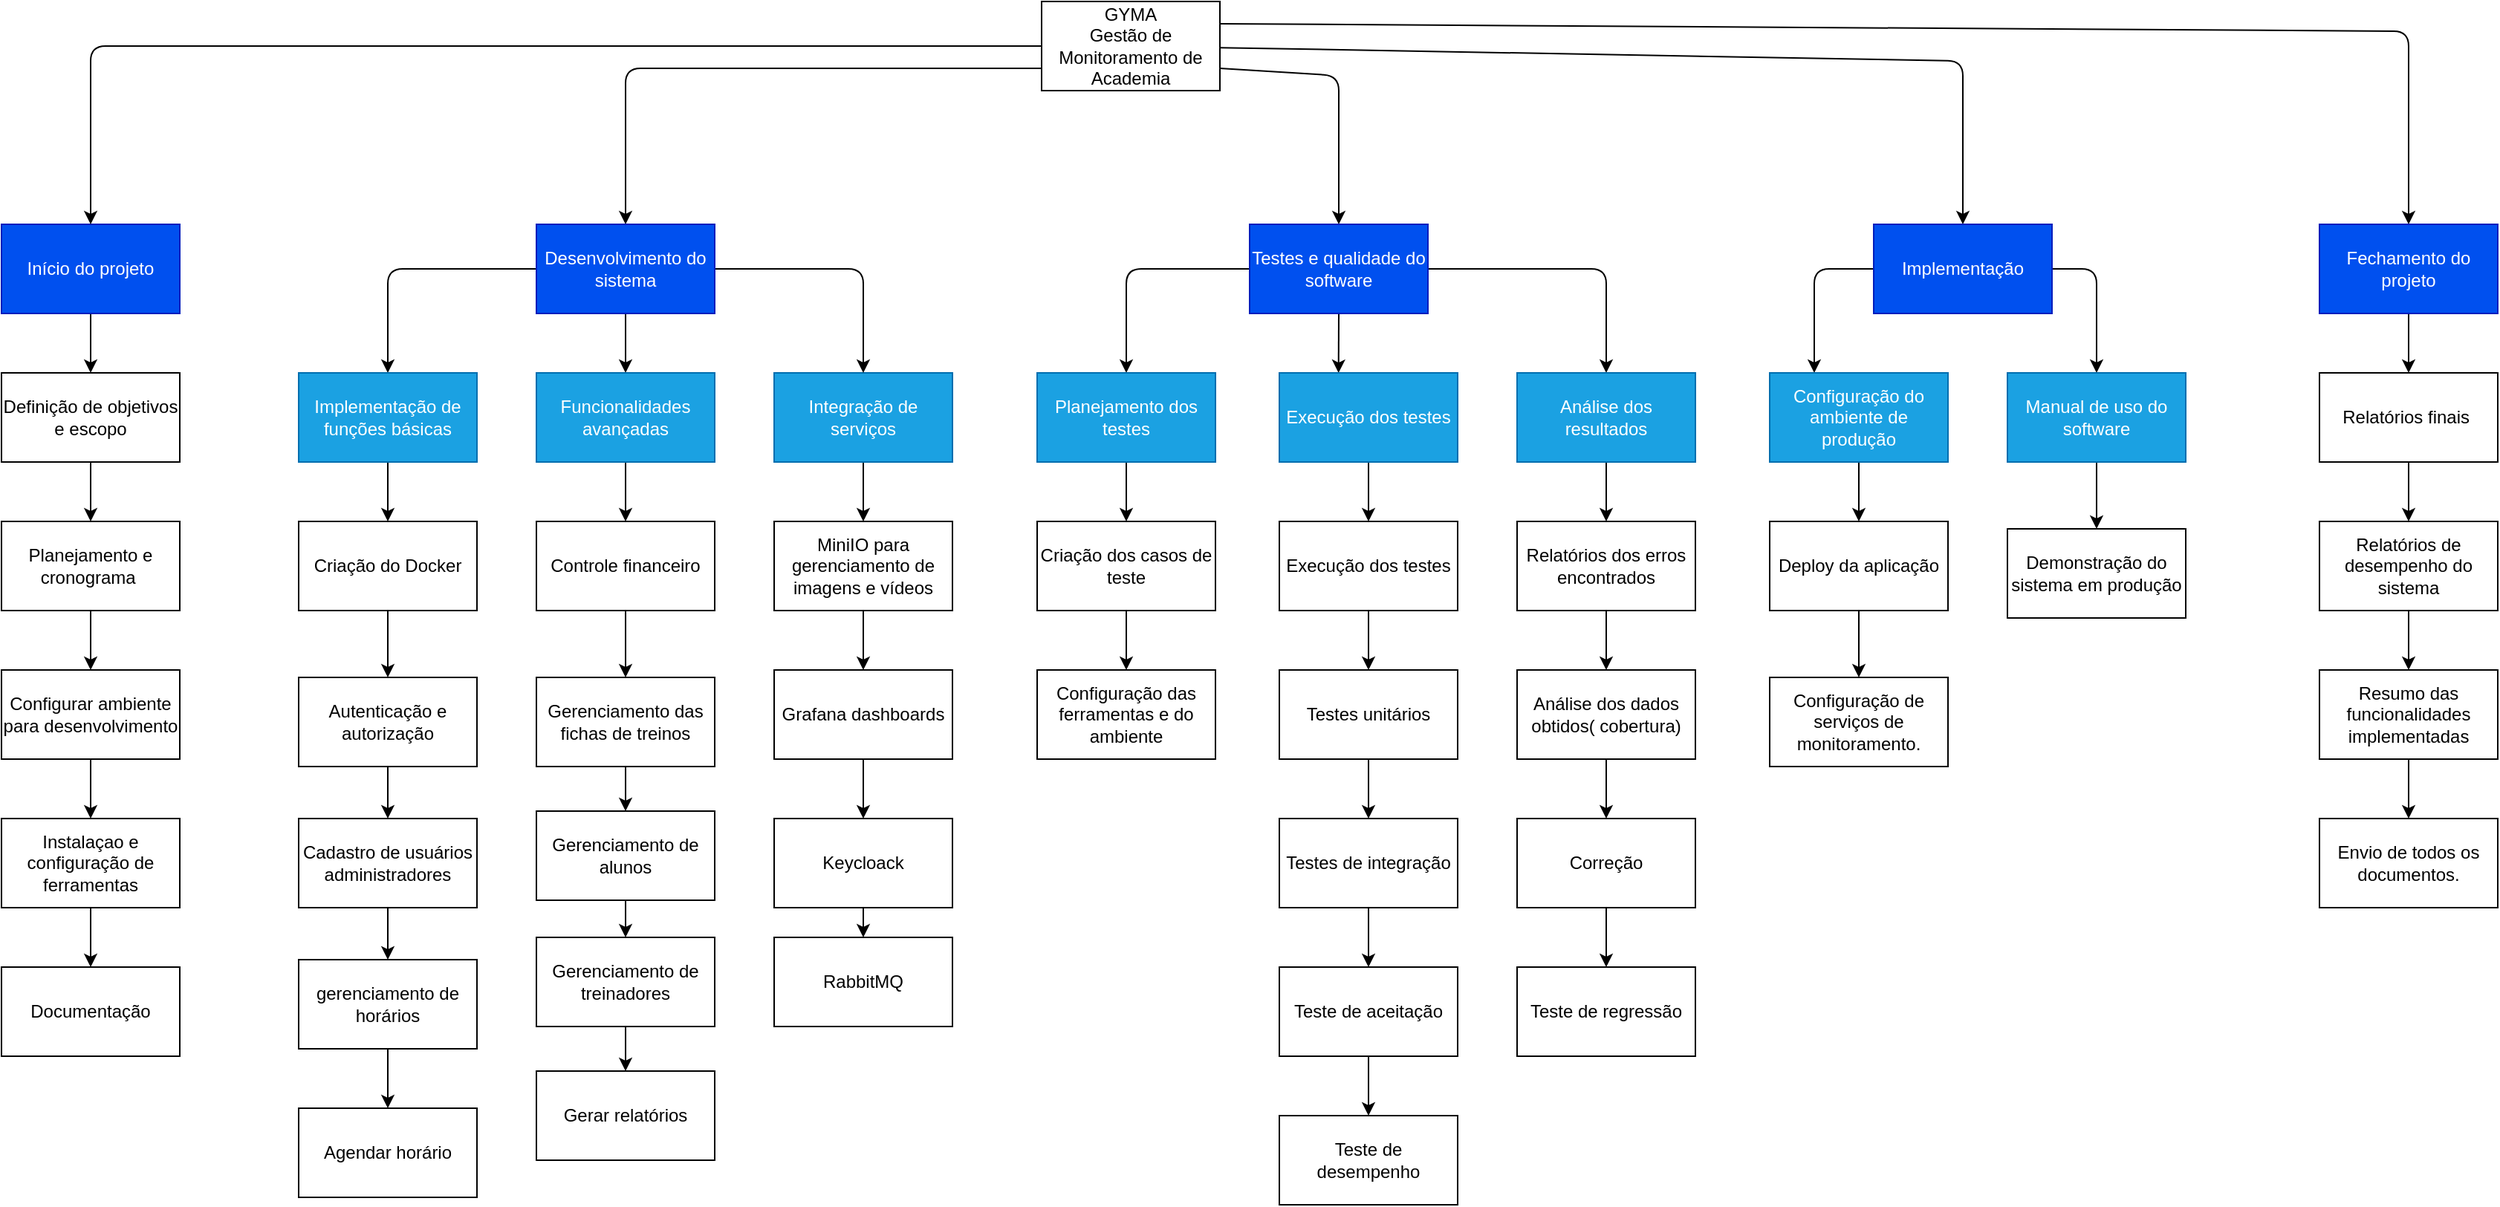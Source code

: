 <mxfile>
    <diagram id="mTvIu0aEOnvK5as7_uoK" name="Page-1">
        <mxGraphModel dx="1053" dy="584" grid="1" gridSize="10" guides="1" tooltips="1" connect="1" arrows="1" fold="1" page="1" pageScale="1" pageWidth="827" pageHeight="1169" math="0" shadow="0">
            <root>
                <mxCell id="0"/>
                <mxCell id="1" parent="0"/>
                <mxCell id="62" style="edgeStyle=none;html=1;entryX=0.5;entryY=0;entryDx=0;entryDy=0;" parent="1" source="2" target="19" edge="1">
                    <mxGeometry relative="1" as="geometry"/>
                </mxCell>
                <mxCell id="2" value="Início do projeto" style="rounded=0;whiteSpace=wrap;html=1;fillColor=#0050ef;fontColor=#ffffff;strokeColor=#001DBC;" parent="1" vertex="1">
                    <mxGeometry x="10" y="260" width="120" height="60" as="geometry"/>
                </mxCell>
                <mxCell id="57" style="edgeStyle=none;html=1;entryX=0.5;entryY=0;entryDx=0;entryDy=0;" parent="1" source="3" target="2" edge="1">
                    <mxGeometry relative="1" as="geometry">
                        <Array as="points">
                            <mxPoint x="70" y="140"/>
                        </Array>
                    </mxGeometry>
                </mxCell>
                <mxCell id="58" style="edgeStyle=none;html=1;exitX=0;exitY=0.75;exitDx=0;exitDy=0;entryX=0.5;entryY=0;entryDx=0;entryDy=0;" parent="1" source="3" target="7" edge="1">
                    <mxGeometry relative="1" as="geometry">
                        <Array as="points">
                            <mxPoint x="430" y="155"/>
                        </Array>
                    </mxGeometry>
                </mxCell>
                <mxCell id="59" style="edgeStyle=none;html=1;entryX=0.5;entryY=0;entryDx=0;entryDy=0;exitX=1;exitY=0.25;exitDx=0;exitDy=0;" parent="1" source="3" target="52" edge="1">
                    <mxGeometry relative="1" as="geometry">
                        <Array as="points">
                            <mxPoint x="1630" y="130"/>
                        </Array>
                    </mxGeometry>
                </mxCell>
                <mxCell id="60" style="edgeStyle=none;html=1;entryX=0.5;entryY=0;entryDx=0;entryDy=0;" parent="1" source="3" target="45" edge="1">
                    <mxGeometry relative="1" as="geometry">
                        <Array as="points">
                            <mxPoint x="1330" y="150"/>
                        </Array>
                    </mxGeometry>
                </mxCell>
                <mxCell id="61" style="edgeStyle=none;html=1;exitX=1;exitY=0.75;exitDx=0;exitDy=0;entryX=0.5;entryY=0;entryDx=0;entryDy=0;" parent="1" source="3" target="27" edge="1">
                    <mxGeometry relative="1" as="geometry">
                        <Array as="points">
                            <mxPoint x="910" y="160"/>
                        </Array>
                    </mxGeometry>
                </mxCell>
                <mxCell id="3" value="GYMA&lt;br&gt;Gestão de Monitoramento de Academia&lt;br&gt;" style="rounded=0;whiteSpace=wrap;html=1;" parent="1" vertex="1">
                    <mxGeometry x="710" y="110" width="120" height="60" as="geometry"/>
                </mxCell>
                <mxCell id="4" value="Agendar horário" style="rounded=0;whiteSpace=wrap;html=1;" parent="1" vertex="1">
                    <mxGeometry x="210" y="855" width="120" height="60" as="geometry"/>
                </mxCell>
                <mxCell id="5" value="Gerar relatórios" style="rounded=0;whiteSpace=wrap;html=1;" parent="1" vertex="1">
                    <mxGeometry x="370" y="830" width="120" height="60" as="geometry"/>
                </mxCell>
                <mxCell id="75" style="edgeStyle=none;html=1;exitX=0.5;exitY=1;exitDx=0;exitDy=0;" parent="1" source="6" target="23" edge="1">
                    <mxGeometry relative="1" as="geometry"/>
                </mxCell>
                <mxCell id="6" value="Integração de serviços" style="rounded=0;whiteSpace=wrap;html=1;fillColor=#1ba1e2;strokeColor=#006EAF;fontColor=#ffffff;" parent="1" vertex="1">
                    <mxGeometry x="530" y="360" width="120" height="60" as="geometry"/>
                </mxCell>
                <mxCell id="68" style="edgeStyle=none;html=1;entryX=0.5;entryY=0;entryDx=0;entryDy=0;" parent="1" source="7" target="13" edge="1">
                    <mxGeometry relative="1" as="geometry">
                        <Array as="points">
                            <mxPoint x="270" y="290"/>
                        </Array>
                    </mxGeometry>
                </mxCell>
                <mxCell id="69" style="edgeStyle=none;html=1;exitX=1;exitY=0.5;exitDx=0;exitDy=0;entryX=0.5;entryY=0;entryDx=0;entryDy=0;" parent="1" source="7" target="6" edge="1">
                    <mxGeometry relative="1" as="geometry">
                        <Array as="points">
                            <mxPoint x="590" y="290"/>
                        </Array>
                    </mxGeometry>
                </mxCell>
                <mxCell id="70" style="edgeStyle=none;html=1;exitX=0.5;exitY=1;exitDx=0;exitDy=0;entryX=0.5;entryY=0;entryDx=0;entryDy=0;" parent="1" source="7" target="20" edge="1">
                    <mxGeometry relative="1" as="geometry"/>
                </mxCell>
                <mxCell id="7" value="Desenvolvimento do sistema" style="rounded=0;whiteSpace=wrap;html=1;fillColor=#0050ef;fontColor=#ffffff;strokeColor=#001DBC;" parent="1" vertex="1">
                    <mxGeometry x="370" y="260" width="120" height="60" as="geometry"/>
                </mxCell>
                <mxCell id="74" style="edgeStyle=none;html=1;entryX=0.5;entryY=0;entryDx=0;entryDy=0;" parent="1" source="8" target="21" edge="1">
                    <mxGeometry relative="1" as="geometry"/>
                </mxCell>
                <mxCell id="8" value="Controle financeiro" style="rounded=0;whiteSpace=wrap;html=1;" parent="1" vertex="1">
                    <mxGeometry x="370" y="460" width="120" height="60" as="geometry"/>
                </mxCell>
                <mxCell id="78" style="edgeStyle=none;html=1;entryX=0.5;entryY=0;entryDx=0;entryDy=0;" parent="1" source="9" target="4" edge="1">
                    <mxGeometry relative="1" as="geometry"/>
                </mxCell>
                <mxCell id="9" value="gerenciamento de horários" style="rounded=0;whiteSpace=wrap;html=1;" parent="1" vertex="1">
                    <mxGeometry x="210" y="755" width="120" height="60" as="geometry"/>
                </mxCell>
                <mxCell id="81" style="edgeStyle=none;html=1;entryX=0.5;entryY=0;entryDx=0;entryDy=0;" parent="1" source="10" target="5" edge="1">
                    <mxGeometry relative="1" as="geometry"/>
                </mxCell>
                <mxCell id="10" value="Gerenciamento de treinadores" style="rounded=0;whiteSpace=wrap;html=1;" parent="1" vertex="1">
                    <mxGeometry x="370" y="740" width="120" height="60" as="geometry"/>
                </mxCell>
                <mxCell id="73" style="edgeStyle=none;html=1;entryX=0.5;entryY=0;entryDx=0;entryDy=0;" parent="1" source="11" target="12" edge="1">
                    <mxGeometry relative="1" as="geometry"/>
                </mxCell>
                <mxCell id="11" value="Autenticação e autorização" style="rounded=0;whiteSpace=wrap;html=1;" parent="1" vertex="1">
                    <mxGeometry x="210" y="565" width="120" height="60" as="geometry"/>
                </mxCell>
                <mxCell id="77" style="edgeStyle=none;html=1;entryX=0.5;entryY=0;entryDx=0;entryDy=0;" parent="1" source="12" target="9" edge="1">
                    <mxGeometry relative="1" as="geometry"/>
                </mxCell>
                <mxCell id="12" value="Cadastro de usuários&lt;br&gt;administradores" style="rounded=0;whiteSpace=wrap;html=1;" parent="1" vertex="1">
                    <mxGeometry x="210" y="660" width="120" height="60" as="geometry"/>
                </mxCell>
                <mxCell id="111" style="edgeStyle=none;html=1;" parent="1" source="13" target="15" edge="1">
                    <mxGeometry relative="1" as="geometry"/>
                </mxCell>
                <mxCell id="13" value="Implementação de funções básicas" style="rounded=0;whiteSpace=wrap;html=1;fillColor=#1ba1e2;strokeColor=#006EAF;fontColor=#ffffff;" parent="1" vertex="1">
                    <mxGeometry x="210" y="360" width="120" height="60" as="geometry"/>
                </mxCell>
                <mxCell id="112" style="edgeStyle=none;html=1;entryX=0.5;entryY=0;entryDx=0;entryDy=0;" parent="1" source="15" target="11" edge="1">
                    <mxGeometry relative="1" as="geometry"/>
                </mxCell>
                <mxCell id="15" value="Criação do Docker" style="rounded=0;whiteSpace=wrap;html=1;" parent="1" vertex="1">
                    <mxGeometry x="210" y="460" width="120" height="60" as="geometry"/>
                </mxCell>
                <mxCell id="113" style="edgeStyle=none;html=1;exitX=0.5;exitY=1;exitDx=0;exitDy=0;entryX=0.5;entryY=0;entryDx=0;entryDy=0;" parent="1" source="16" target="110" edge="1">
                    <mxGeometry relative="1" as="geometry"/>
                </mxCell>
                <mxCell id="16" value="Instalaçao e configuração de ferramentas" style="rounded=0;whiteSpace=wrap;html=1;" parent="1" vertex="1">
                    <mxGeometry x="10" y="660" width="120" height="60" as="geometry"/>
                </mxCell>
                <mxCell id="65" style="edgeStyle=none;html=1;entryX=0.5;entryY=0;entryDx=0;entryDy=0;" parent="1" source="17" target="16" edge="1">
                    <mxGeometry relative="1" as="geometry"/>
                </mxCell>
                <mxCell id="17" value="Configurar ambiente para desenvolvimento" style="rounded=0;whiteSpace=wrap;html=1;" parent="1" vertex="1">
                    <mxGeometry x="10" y="560" width="120" height="60" as="geometry"/>
                </mxCell>
                <mxCell id="64" style="edgeStyle=none;html=1;entryX=0.5;entryY=0;entryDx=0;entryDy=0;" parent="1" source="18" target="17" edge="1">
                    <mxGeometry relative="1" as="geometry"/>
                </mxCell>
                <mxCell id="18" value="Planejamento e cronograma&amp;nbsp;" style="rounded=0;whiteSpace=wrap;html=1;" parent="1" vertex="1">
                    <mxGeometry x="10" y="460" width="120" height="60" as="geometry"/>
                </mxCell>
                <mxCell id="63" style="edgeStyle=none;html=1;entryX=0.5;entryY=0;entryDx=0;entryDy=0;" parent="1" source="19" target="18" edge="1">
                    <mxGeometry relative="1" as="geometry"/>
                </mxCell>
                <mxCell id="19" value="Definição de objetivos e escopo" style="rounded=0;whiteSpace=wrap;html=1;" parent="1" vertex="1">
                    <mxGeometry x="10" y="360" width="120" height="60" as="geometry"/>
                </mxCell>
                <mxCell id="71" style="edgeStyle=none;html=1;exitX=0.5;exitY=1;exitDx=0;exitDy=0;entryX=0.5;entryY=0;entryDx=0;entryDy=0;" parent="1" source="20" target="8" edge="1">
                    <mxGeometry relative="1" as="geometry"/>
                </mxCell>
                <mxCell id="20" value="Funcionalidades avançadas" style="rounded=0;whiteSpace=wrap;html=1;fillColor=#1ba1e2;strokeColor=#006EAF;fontColor=#ffffff;" parent="1" vertex="1">
                    <mxGeometry x="370" y="360" width="120" height="60" as="geometry"/>
                </mxCell>
                <mxCell id="79" style="edgeStyle=none;html=1;entryX=0.5;entryY=0;entryDx=0;entryDy=0;" parent="1" source="21" target="22" edge="1">
                    <mxGeometry relative="1" as="geometry"/>
                </mxCell>
                <mxCell id="21" value="Gerenciamento das fichas de treinos" style="rounded=0;whiteSpace=wrap;html=1;" parent="1" vertex="1">
                    <mxGeometry x="370" y="565" width="120" height="60" as="geometry"/>
                </mxCell>
                <mxCell id="80" style="edgeStyle=none;html=1;" parent="1" source="22" target="10" edge="1">
                    <mxGeometry relative="1" as="geometry"/>
                </mxCell>
                <mxCell id="22" value="Gerenciamento de alunos" style="rounded=0;whiteSpace=wrap;html=1;" parent="1" vertex="1">
                    <mxGeometry x="370" y="655" width="120" height="60" as="geometry"/>
                </mxCell>
                <mxCell id="76" style="edgeStyle=none;html=1;" parent="1" source="23" target="24" edge="1">
                    <mxGeometry relative="1" as="geometry"/>
                </mxCell>
                <mxCell id="23" value="MiniIO para gerenciamento de imagens e vídeos" style="rounded=0;whiteSpace=wrap;html=1;" parent="1" vertex="1">
                    <mxGeometry x="530" y="460" width="120" height="60" as="geometry"/>
                </mxCell>
                <mxCell id="82" style="edgeStyle=none;html=1;" parent="1" source="24" target="25" edge="1">
                    <mxGeometry relative="1" as="geometry"/>
                </mxCell>
                <mxCell id="24" value="Grafana dashboards" style="rounded=0;whiteSpace=wrap;html=1;" parent="1" vertex="1">
                    <mxGeometry x="530" y="560" width="120" height="60" as="geometry"/>
                </mxCell>
                <mxCell id="83" style="edgeStyle=none;html=1;entryX=0.5;entryY=0;entryDx=0;entryDy=0;" parent="1" source="25" target="26" edge="1">
                    <mxGeometry relative="1" as="geometry"/>
                </mxCell>
                <mxCell id="25" value="Keycloack" style="rounded=0;whiteSpace=wrap;html=1;" parent="1" vertex="1">
                    <mxGeometry x="530" y="660" width="120" height="60" as="geometry"/>
                </mxCell>
                <mxCell id="26" value="RabbitMQ" style="rounded=0;whiteSpace=wrap;html=1;" parent="1" vertex="1">
                    <mxGeometry x="530" y="740" width="120" height="60" as="geometry"/>
                </mxCell>
                <mxCell id="107" style="edgeStyle=none;html=1;exitX=0;exitY=0.5;exitDx=0;exitDy=0;entryX=0.5;entryY=0;entryDx=0;entryDy=0;" parent="1" source="27" target="28" edge="1">
                    <mxGeometry relative="1" as="geometry">
                        <Array as="points">
                            <mxPoint x="767" y="290"/>
                        </Array>
                    </mxGeometry>
                </mxCell>
                <mxCell id="108" style="edgeStyle=none;html=1;entryX=0.5;entryY=0;entryDx=0;entryDy=0;" parent="1" source="27" target="30" edge="1">
                    <mxGeometry relative="1" as="geometry">
                        <Array as="points">
                            <mxPoint x="1090" y="290"/>
                        </Array>
                    </mxGeometry>
                </mxCell>
                <mxCell id="109" style="edgeStyle=none;html=1;exitX=0.5;exitY=1;exitDx=0;exitDy=0;entryX=0.332;entryY=0.001;entryDx=0;entryDy=0;entryPerimeter=0;" parent="1" source="27" target="29" edge="1">
                    <mxGeometry relative="1" as="geometry"/>
                </mxCell>
                <mxCell id="27" value="Testes e qualidade do software" style="rounded=0;whiteSpace=wrap;html=1;fillColor=#0050ef;fontColor=#ffffff;strokeColor=#001DBC;" parent="1" vertex="1">
                    <mxGeometry x="850" y="260" width="120" height="60" as="geometry"/>
                </mxCell>
                <mxCell id="84" style="edgeStyle=none;html=1;exitX=0.5;exitY=1;exitDx=0;exitDy=0;entryX=0.5;entryY=0;entryDx=0;entryDy=0;" parent="1" source="28" target="31" edge="1">
                    <mxGeometry relative="1" as="geometry"/>
                </mxCell>
                <mxCell id="28" value="Planejamento dos testes" style="rounded=0;whiteSpace=wrap;html=1;fillColor=#1ba1e2;strokeColor=#006EAF;fontColor=#ffffff;" parent="1" vertex="1">
                    <mxGeometry x="707" y="360" width="120" height="60" as="geometry"/>
                </mxCell>
                <mxCell id="86" style="edgeStyle=none;html=1;exitX=0.5;exitY=1;exitDx=0;exitDy=0;entryX=0.5;entryY=0;entryDx=0;entryDy=0;" parent="1" source="29" target="32" edge="1">
                    <mxGeometry relative="1" as="geometry"/>
                </mxCell>
                <mxCell id="29" value="Execução dos testes" style="rounded=0;whiteSpace=wrap;html=1;fillColor=#1ba1e2;strokeColor=#006EAF;fontColor=#ffffff;" parent="1" vertex="1">
                    <mxGeometry x="870" y="360" width="120" height="60" as="geometry"/>
                </mxCell>
                <mxCell id="92" style="edgeStyle=none;html=1;entryX=0.5;entryY=0;entryDx=0;entryDy=0;" parent="1" source="30" target="33" edge="1">
                    <mxGeometry relative="1" as="geometry"/>
                </mxCell>
                <mxCell id="30" value="Análise dos resultados" style="rounded=0;whiteSpace=wrap;html=1;fillColor=#1ba1e2;strokeColor=#006EAF;fontColor=#ffffff;" parent="1" vertex="1">
                    <mxGeometry x="1030" y="360" width="120" height="60" as="geometry"/>
                </mxCell>
                <mxCell id="85" style="edgeStyle=none;html=1;entryX=0.5;entryY=0;entryDx=0;entryDy=0;" parent="1" source="31" target="34" edge="1">
                    <mxGeometry relative="1" as="geometry"/>
                </mxCell>
                <mxCell id="31" value="Criação dos casos de teste" style="rounded=0;whiteSpace=wrap;html=1;" parent="1" vertex="1">
                    <mxGeometry x="707" y="460" width="120" height="60" as="geometry"/>
                </mxCell>
                <mxCell id="87" style="edgeStyle=none;html=1;exitX=0.5;exitY=1;exitDx=0;exitDy=0;entryX=0.5;entryY=0;entryDx=0;entryDy=0;" parent="1" source="32" target="35" edge="1">
                    <mxGeometry relative="1" as="geometry"/>
                </mxCell>
                <mxCell id="32" value="Execução dos testes" style="rounded=0;whiteSpace=wrap;html=1;" parent="1" vertex="1">
                    <mxGeometry x="870" y="460" width="120" height="60" as="geometry"/>
                </mxCell>
                <mxCell id="91" style="edgeStyle=none;html=1;exitX=0.5;exitY=1;exitDx=0;exitDy=0;entryX=0.5;entryY=0;entryDx=0;entryDy=0;" parent="1" source="33" target="36" edge="1">
                    <mxGeometry relative="1" as="geometry"/>
                </mxCell>
                <mxCell id="33" value="Relatórios dos erros encontrados" style="rounded=0;whiteSpace=wrap;html=1;" parent="1" vertex="1">
                    <mxGeometry x="1030" y="460" width="120" height="60" as="geometry"/>
                </mxCell>
                <mxCell id="34" value="Configuração das ferramentas e do ambiente" style="rounded=0;whiteSpace=wrap;html=1;" parent="1" vertex="1">
                    <mxGeometry x="707" y="560" width="120" height="60" as="geometry"/>
                </mxCell>
                <mxCell id="88" style="edgeStyle=none;html=1;exitX=0.5;exitY=1;exitDx=0;exitDy=0;entryX=0.5;entryY=0;entryDx=0;entryDy=0;" parent="1" source="35" target="38" edge="1">
                    <mxGeometry relative="1" as="geometry"/>
                </mxCell>
                <mxCell id="35" value="Testes unitários" style="rounded=0;whiteSpace=wrap;html=1;" parent="1" vertex="1">
                    <mxGeometry x="870" y="560" width="120" height="60" as="geometry"/>
                </mxCell>
                <mxCell id="93" style="edgeStyle=none;html=1;" parent="1" source="36" target="39" edge="1">
                    <mxGeometry relative="1" as="geometry"/>
                </mxCell>
                <mxCell id="36" value="Análise dos dados obtidos( cobertura)" style="rounded=0;whiteSpace=wrap;html=1;" parent="1" vertex="1">
                    <mxGeometry x="1030" y="560" width="120" height="60" as="geometry"/>
                </mxCell>
                <mxCell id="89" style="edgeStyle=none;html=1;exitX=0.5;exitY=1;exitDx=0;exitDy=0;entryX=0.5;entryY=0;entryDx=0;entryDy=0;" parent="1" source="38" target="40" edge="1">
                    <mxGeometry relative="1" as="geometry"/>
                </mxCell>
                <mxCell id="38" value="Testes de integração" style="rounded=0;whiteSpace=wrap;html=1;" parent="1" vertex="1">
                    <mxGeometry x="870" y="660" width="120" height="60" as="geometry"/>
                </mxCell>
                <mxCell id="94" style="edgeStyle=none;html=1;" parent="1" source="39" target="43" edge="1">
                    <mxGeometry relative="1" as="geometry"/>
                </mxCell>
                <mxCell id="39" value="Correção" style="rounded=0;whiteSpace=wrap;html=1;" parent="1" vertex="1">
                    <mxGeometry x="1030" y="660" width="120" height="60" as="geometry"/>
                </mxCell>
                <mxCell id="90" style="edgeStyle=none;html=1;entryX=0.5;entryY=0;entryDx=0;entryDy=0;" parent="1" source="40" target="41" edge="1">
                    <mxGeometry relative="1" as="geometry"/>
                </mxCell>
                <mxCell id="40" value="Teste de aceitação" style="rounded=0;whiteSpace=wrap;html=1;" parent="1" vertex="1">
                    <mxGeometry x="870" y="760" width="120" height="60" as="geometry"/>
                </mxCell>
                <mxCell id="41" value="Teste de desempenho" style="rounded=0;whiteSpace=wrap;html=1;" parent="1" vertex="1">
                    <mxGeometry x="870" y="860" width="120" height="60" as="geometry"/>
                </mxCell>
                <mxCell id="43" value="Teste de regressão" style="rounded=0;whiteSpace=wrap;html=1;" parent="1" vertex="1">
                    <mxGeometry x="1030" y="760" width="120" height="60" as="geometry"/>
                </mxCell>
                <mxCell id="103" style="edgeStyle=none;html=1;exitX=1;exitY=0.5;exitDx=0;exitDy=0;entryX=0.5;entryY=0;entryDx=0;entryDy=0;" parent="1" source="45" edge="1">
                    <mxGeometry relative="1" as="geometry">
                        <mxPoint x="1420" y="360.0" as="targetPoint"/>
                        <Array as="points">
                            <mxPoint x="1420" y="290"/>
                        </Array>
                    </mxGeometry>
                </mxCell>
                <mxCell id="105" style="edgeStyle=none;html=1;exitX=0;exitY=0.5;exitDx=0;exitDy=0;entryX=0.25;entryY=0;entryDx=0;entryDy=0;" parent="1" source="45" target="46" edge="1">
                    <mxGeometry relative="1" as="geometry">
                        <Array as="points">
                            <mxPoint x="1230" y="290"/>
                        </Array>
                    </mxGeometry>
                </mxCell>
                <mxCell id="45" value="Implementação" style="rounded=0;whiteSpace=wrap;html=1;fillColor=#0050ef;fontColor=#ffffff;strokeColor=#001DBC;" parent="1" vertex="1">
                    <mxGeometry x="1270" y="260" width="120" height="60" as="geometry"/>
                </mxCell>
                <mxCell id="95" style="edgeStyle=none;html=1;" parent="1" source="46" target="48" edge="1">
                    <mxGeometry relative="1" as="geometry"/>
                </mxCell>
                <mxCell id="46" value="Configuração do ambiente de produção" style="rounded=0;whiteSpace=wrap;html=1;fillColor=#1ba1e2;fontColor=#ffffff;strokeColor=#006EAF;" parent="1" vertex="1">
                    <mxGeometry x="1200" y="360" width="120" height="60" as="geometry"/>
                </mxCell>
                <mxCell id="96" style="edgeStyle=none;html=1;" parent="1" source="48" target="50" edge="1">
                    <mxGeometry relative="1" as="geometry"/>
                </mxCell>
                <mxCell id="48" value="Deploy da aplicação" style="rounded=0;whiteSpace=wrap;html=1;" parent="1" vertex="1">
                    <mxGeometry x="1200" y="460" width="120" height="60" as="geometry"/>
                </mxCell>
                <mxCell id="98" style="edgeStyle=none;html=1;entryX=0.5;entryY=0;entryDx=0;entryDy=0;" parent="1" source="49" target="51" edge="1">
                    <mxGeometry relative="1" as="geometry"/>
                </mxCell>
                <mxCell id="49" value="Manual de uso do software" style="rounded=0;whiteSpace=wrap;html=1;fillColor=#1ba1e2;fontColor=#ffffff;strokeColor=#006EAF;" parent="1" vertex="1">
                    <mxGeometry x="1360" y="360" width="120" height="60" as="geometry"/>
                </mxCell>
                <mxCell id="50" value="Configuração de serviços de monitoramento." style="rounded=0;whiteSpace=wrap;html=1;" parent="1" vertex="1">
                    <mxGeometry x="1200" y="565" width="120" height="60" as="geometry"/>
                </mxCell>
                <mxCell id="51" value="Demonstração do sistema em produção" style="rounded=0;whiteSpace=wrap;html=1;" parent="1" vertex="1">
                    <mxGeometry x="1360" y="465" width="120" height="60" as="geometry"/>
                </mxCell>
                <mxCell id="102" style="edgeStyle=none;html=1;exitX=0.5;exitY=1;exitDx=0;exitDy=0;" parent="1" source="52" target="53" edge="1">
                    <mxGeometry relative="1" as="geometry"/>
                </mxCell>
                <mxCell id="52" value="Fechamento do projeto" style="rounded=0;whiteSpace=wrap;html=1;fillColor=#0050ef;fontColor=#ffffff;strokeColor=#001DBC;" parent="1" vertex="1">
                    <mxGeometry x="1570" y="260" width="120" height="60" as="geometry"/>
                </mxCell>
                <mxCell id="99" style="edgeStyle=none;html=1;entryX=0.5;entryY=0;entryDx=0;entryDy=0;" parent="1" source="53" target="54" edge="1">
                    <mxGeometry relative="1" as="geometry"/>
                </mxCell>
                <mxCell id="53" value="Relatórios finais&amp;nbsp;" style="rounded=0;whiteSpace=wrap;html=1;" parent="1" vertex="1">
                    <mxGeometry x="1570" y="360" width="120" height="60" as="geometry"/>
                </mxCell>
                <mxCell id="100" style="edgeStyle=none;html=1;entryX=0.5;entryY=0;entryDx=0;entryDy=0;" parent="1" source="54" target="55" edge="1">
                    <mxGeometry relative="1" as="geometry"/>
                </mxCell>
                <mxCell id="54" value="Relatórios de desempenho do sistema" style="rounded=0;whiteSpace=wrap;html=1;" parent="1" vertex="1">
                    <mxGeometry x="1570" y="460" width="120" height="60" as="geometry"/>
                </mxCell>
                <mxCell id="101" style="edgeStyle=none;html=1;entryX=0.5;entryY=0;entryDx=0;entryDy=0;" parent="1" source="55" target="56" edge="1">
                    <mxGeometry relative="1" as="geometry"/>
                </mxCell>
                <mxCell id="55" value="Resumo das funcionalidades implementadas" style="rounded=0;whiteSpace=wrap;html=1;" parent="1" vertex="1">
                    <mxGeometry x="1570" y="560" width="120" height="60" as="geometry"/>
                </mxCell>
                <mxCell id="56" value="Envio de todos os documentos." style="rounded=0;whiteSpace=wrap;html=1;" parent="1" vertex="1">
                    <mxGeometry x="1570" y="660" width="120" height="60" as="geometry"/>
                </mxCell>
                <mxCell id="110" value="Documentação" style="rounded=0;whiteSpace=wrap;html=1;" parent="1" vertex="1">
                    <mxGeometry x="10" y="760" width="120" height="60" as="geometry"/>
                </mxCell>
            </root>
        </mxGraphModel>
    </diagram>
</mxfile>